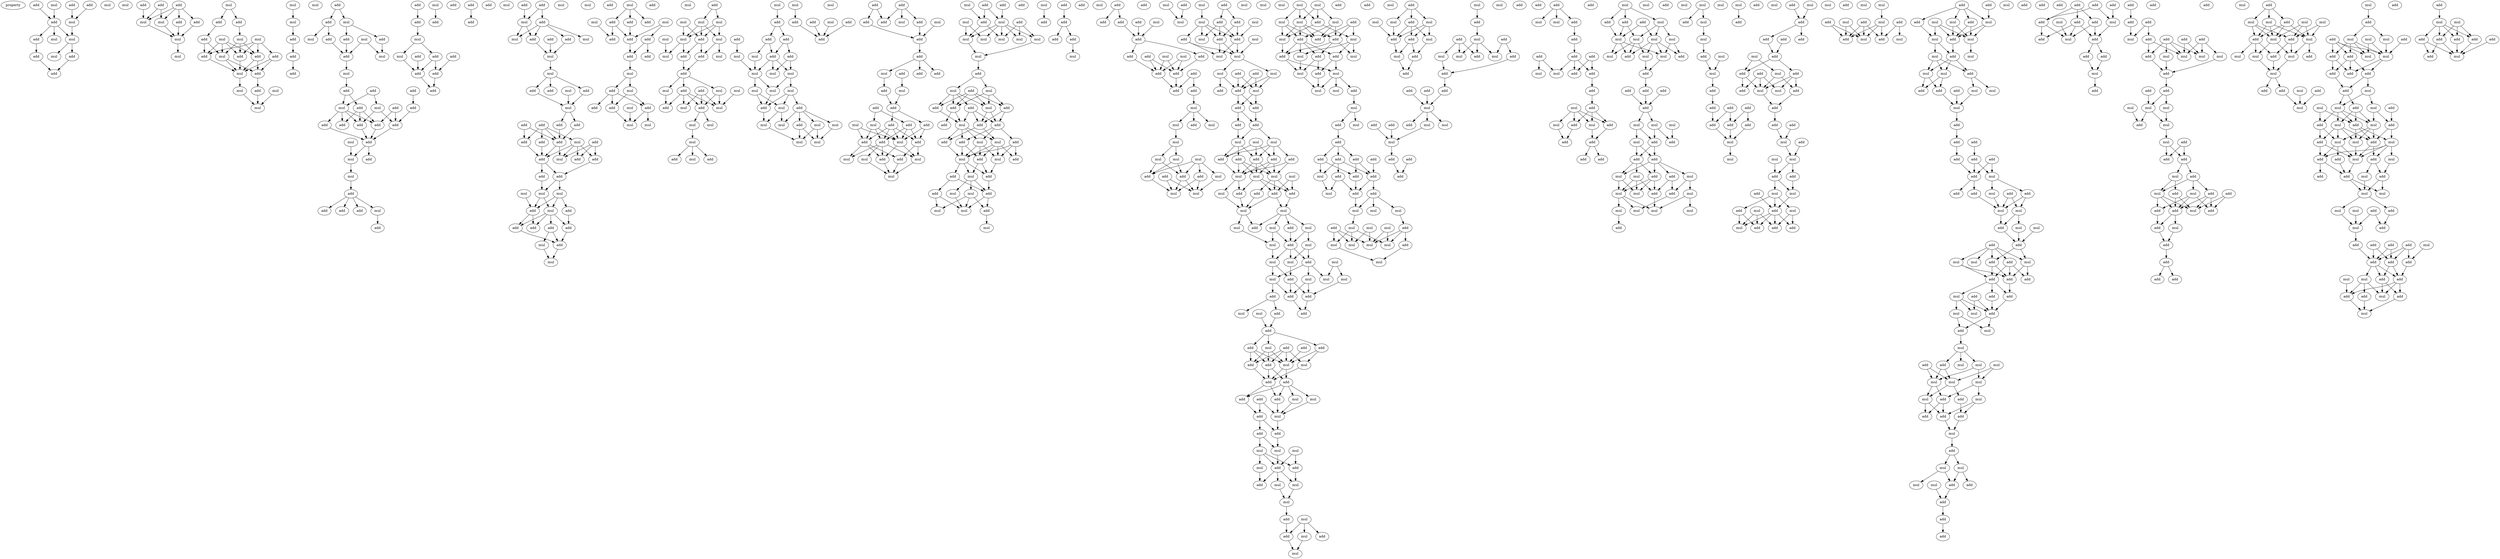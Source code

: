 digraph {
    node [fontcolor=black]
    property [mul=2,lf=1.3]
    0 [ label = add ];
    1 [ label = add ];
    2 [ label = mul ];
    3 [ label = add ];
    4 [ label = add ];
    5 [ label = mul ];
    6 [ label = add ];
    7 [ label = mul ];
    8 [ label = mul ];
    9 [ label = mul ];
    10 [ label = add ];
    11 [ label = add ];
    12 [ label = mul ];
    13 [ label = add ];
    14 [ label = mul ];
    15 [ label = add ];
    16 [ label = add ];
    17 [ label = add ];
    18 [ label = mul ];
    19 [ label = add ];
    20 [ label = mul ];
    21 [ label = add ];
    22 [ label = mul ];
    23 [ label = mul ];
    24 [ label = mul ];
    25 [ label = add ];
    26 [ label = add ];
    27 [ label = mul ];
    28 [ label = mul ];
    29 [ label = add ];
    30 [ label = mul ];
    31 [ label = add ];
    32 [ label = add ];
    33 [ label = add ];
    34 [ label = mul ];
    35 [ label = add ];
    36 [ label = mul ];
    37 [ label = add ];
    38 [ label = mul ];
    39 [ label = mul ];
    40 [ label = add ];
    41 [ label = mul ];
    42 [ label = mul ];
    43 [ label = mul ];
    44 [ label = add ];
    45 [ label = mul ];
    46 [ label = add ];
    47 [ label = add ];
    48 [ label = add ];
    49 [ label = mul ];
    50 [ label = add ];
    51 [ label = mul ];
    52 [ label = add ];
    53 [ label = add ];
    54 [ label = add ];
    55 [ label = mul ];
    56 [ label = mul ];
    57 [ label = add ];
    58 [ label = mul ];
    59 [ label = add ];
    60 [ label = add ];
    61 [ label = add ];
    62 [ label = add ];
    63 [ label = mul ];
    64 [ label = mul ];
    65 [ label = add ];
    66 [ label = add ];
    67 [ label = add ];
    68 [ label = add ];
    69 [ label = add ];
    70 [ label = add ];
    71 [ label = add ];
    72 [ label = mul ];
    73 [ label = add ];
    74 [ label = mul ];
    75 [ label = add ];
    76 [ label = mul ];
    77 [ label = add ];
    78 [ label = add ];
    79 [ label = add ];
    80 [ label = add ];
    81 [ label = mul ];
    82 [ label = add ];
    83 [ label = add ];
    84 [ label = mul ];
    85 [ label = add ];
    86 [ label = add ];
    87 [ label = add ];
    88 [ label = mul ];
    89 [ label = mul ];
    90 [ label = add ];
    91 [ label = add ];
    92 [ label = add ];
    93 [ label = add ];
    94 [ label = add ];
    95 [ label = add ];
    96 [ label = add ];
    97 [ label = add ];
    98 [ label = add ];
    99 [ label = mul ];
    100 [ label = add ];
    101 [ label = add ];
    102 [ label = add ];
    103 [ label = mul ];
    104 [ label = mul ];
    105 [ label = mul ];
    106 [ label = add ];
    107 [ label = add ];
    108 [ label = add ];
    109 [ label = mul ];
    110 [ label = mul ];
    111 [ label = mul ];
    112 [ label = add ];
    113 [ label = mul ];
    114 [ label = add ];
    115 [ label = add ];
    116 [ label = mul ];
    117 [ label = add ];
    118 [ label = add ];
    119 [ label = add ];
    120 [ label = add ];
    121 [ label = add ];
    122 [ label = add ];
    123 [ label = add ];
    124 [ label = mul ];
    125 [ label = add ];
    126 [ label = add ];
    127 [ label = mul ];
    128 [ label = add ];
    129 [ label = add ];
    130 [ label = add ];
    131 [ label = add ];
    132 [ label = mul ];
    133 [ label = mul ];
    134 [ label = mul ];
    135 [ label = mul ];
    136 [ label = add ];
    137 [ label = add ];
    138 [ label = add ];
    139 [ label = add ];
    140 [ label = mul ];
    141 [ label = add ];
    142 [ label = add ];
    143 [ label = mul ];
    144 [ label = add ];
    145 [ label = mul ];
    146 [ label = add ];
    147 [ label = mul ];
    148 [ label = add ];
    149 [ label = add ];
    150 [ label = add ];
    151 [ label = mul ];
    152 [ label = mul ];
    153 [ label = add ];
    154 [ label = add ];
    155 [ label = add ];
    156 [ label = add ];
    157 [ label = add ];
    158 [ label = mul ];
    159 [ label = add ];
    160 [ label = mul ];
    161 [ label = add ];
    162 [ label = add ];
    163 [ label = add ];
    164 [ label = mul ];
    165 [ label = mul ];
    166 [ label = add ];
    167 [ label = mul ];
    168 [ label = mul ];
    169 [ label = add ];
    170 [ label = mul ];
    171 [ label = mul ];
    172 [ label = mul ];
    173 [ label = mul ];
    174 [ label = mul ];
    175 [ label = add ];
    176 [ label = mul ];
    177 [ label = add ];
    178 [ label = add ];
    179 [ label = mul ];
    180 [ label = mul ];
    181 [ label = add ];
    182 [ label = mul ];
    183 [ label = mul ];
    184 [ label = mul ];
    185 [ label = add ];
    186 [ label = add ];
    187 [ label = mul ];
    188 [ label = mul ];
    189 [ label = add ];
    190 [ label = add ];
    191 [ label = mul ];
    192 [ label = mul ];
    193 [ label = mul ];
    194 [ label = mul ];
    195 [ label = add ];
    196 [ label = mul ];
    197 [ label = add ];
    198 [ label = add ];
    199 [ label = add ];
    200 [ label = add ];
    201 [ label = add ];
    202 [ label = mul ];
    203 [ label = mul ];
    204 [ label = add ];
    205 [ label = add ];
    206 [ label = mul ];
    207 [ label = mul ];
    208 [ label = mul ];
    209 [ label = mul ];
    210 [ label = mul ];
    211 [ label = mul ];
    212 [ label = add ];
    213 [ label = mul ];
    214 [ label = add ];
    215 [ label = mul ];
    216 [ label = mul ];
    217 [ label = add ];
    218 [ label = mul ];
    219 [ label = mul ];
    220 [ label = mul ];
    221 [ label = mul ];
    222 [ label = mul ];
    223 [ label = add ];
    224 [ label = mul ];
    225 [ label = add ];
    226 [ label = mul ];
    227 [ label = add ];
    228 [ label = add ];
    229 [ label = add ];
    230 [ label = add ];
    231 [ label = mul ];
    232 [ label = add ];
    233 [ label = mul ];
    234 [ label = add ];
    235 [ label = add ];
    236 [ label = add ];
    237 [ label = add ];
    238 [ label = mul ];
    239 [ label = add ];
    240 [ label = add ];
    241 [ label = add ];
    242 [ label = add ];
    243 [ label = mul ];
    244 [ label = add ];
    245 [ label = add ];
    246 [ label = add ];
    247 [ label = mul ];
    248 [ label = add ];
    249 [ label = add ];
    250 [ label = mul ];
    251 [ label = add ];
    252 [ label = mul ];
    253 [ label = add ];
    254 [ label = add ];
    255 [ label = mul ];
    256 [ label = mul ];
    257 [ label = add ];
    258 [ label = add ];
    259 [ label = mul ];
    260 [ label = mul ];
    261 [ label = add ];
    262 [ label = mul ];
    263 [ label = add ];
    264 [ label = add ];
    265 [ label = mul ];
    266 [ label = add ];
    267 [ label = mul ];
    268 [ label = mul ];
    269 [ label = mul ];
    270 [ label = mul ];
    271 [ label = mul ];
    272 [ label = mul ];
    273 [ label = mul ];
    274 [ label = add ];
    275 [ label = mul ];
    276 [ label = add ];
    277 [ label = add ];
    278 [ label = mul ];
    279 [ label = add ];
    280 [ label = mul ];
    281 [ label = add ];
    282 [ label = add ];
    283 [ label = add ];
    284 [ label = add ];
    285 [ label = add ];
    286 [ label = add ];
    287 [ label = mul ];
    288 [ label = mul ];
    289 [ label = add ];
    290 [ label = mul ];
    291 [ label = add ];
    292 [ label = add ];
    293 [ label = add ];
    294 [ label = mul ];
    295 [ label = add ];
    296 [ label = mul ];
    297 [ label = add ];
    298 [ label = add ];
    299 [ label = mul ];
    300 [ label = mul ];
    301 [ label = add ];
    302 [ label = mul ];
    303 [ label = add ];
    304 [ label = mul ];
    305 [ label = mul ];
    306 [ label = add ];
    307 [ label = mul ];
    308 [ label = mul ];
    309 [ label = add ];
    310 [ label = add ];
    311 [ label = add ];
    312 [ label = add ];
    313 [ label = add ];
    314 [ label = mul ];
    315 [ label = add ];
    316 [ label = mul ];
    317 [ label = add ];
    318 [ label = add ];
    319 [ label = add ];
    320 [ label = add ];
    321 [ label = add ];
    322 [ label = mul ];
    323 [ label = add ];
    324 [ label = add ];
    325 [ label = add ];
    326 [ label = add ];
    327 [ label = mul ];
    328 [ label = mul ];
    329 [ label = add ];
    330 [ label = add ];
    331 [ label = add ];
    332 [ label = add ];
    333 [ label = add ];
    334 [ label = mul ];
    335 [ label = mul ];
    336 [ label = add ];
    337 [ label = mul ];
    338 [ label = mul ];
    339 [ label = mul ];
    340 [ label = mul ];
    341 [ label = mul ];
    342 [ label = add ];
    343 [ label = add ];
    344 [ label = mul ];
    345 [ label = add ];
    346 [ label = add ];
    347 [ label = mul ];
    348 [ label = mul ];
    349 [ label = mul ];
    350 [ label = add ];
    351 [ label = mul ];
    352 [ label = add ];
    353 [ label = mul ];
    354 [ label = mul ];
    355 [ label = add ];
    356 [ label = mul ];
    357 [ label = add ];
    358 [ label = add ];
    359 [ label = mul ];
    360 [ label = add ];
    361 [ label = mul ];
    362 [ label = add ];
    363 [ label = mul ];
    364 [ label = mul ];
    365 [ label = add ];
    366 [ label = mul ];
    367 [ label = add ];
    368 [ label = mul ];
    369 [ label = mul ];
    370 [ label = add ];
    371 [ label = add ];
    372 [ label = add ];
    373 [ label = add ];
    374 [ label = add ];
    375 [ label = add ];
    376 [ label = mul ];
    377 [ label = mul ];
    378 [ label = mul ];
    379 [ label = add ];
    380 [ label = add ];
    381 [ label = add ];
    382 [ label = add ];
    383 [ label = add ];
    384 [ label = mul ];
    385 [ label = mul ];
    386 [ label = mul ];
    387 [ label = mul ];
    388 [ label = add ];
    389 [ label = add ];
    390 [ label = add ];
    391 [ label = add ];
    392 [ label = mul ];
    393 [ label = mul ];
    394 [ label = mul ];
    395 [ label = mul ];
    396 [ label = mul ];
    397 [ label = add ];
    398 [ label = mul ];
    399 [ label = add ];
    400 [ label = add ];
    401 [ label = mul ];
    402 [ label = mul ];
    403 [ label = mul ];
    404 [ label = mul ];
    405 [ label = mul ];
    406 [ label = mul ];
    407 [ label = add ];
    408 [ label = mul ];
    409 [ label = add ];
    410 [ label = mul ];
    411 [ label = mul ];
    412 [ label = mul ];
    413 [ label = add ];
    414 [ label = add ];
    415 [ label = add ];
    416 [ label = mul ];
    417 [ label = add ];
    418 [ label = mul ];
    419 [ label = add ];
    420 [ label = mul ];
    421 [ label = add ];
    422 [ label = add ];
    423 [ label = mul ];
    424 [ label = add ];
    425 [ label = add ];
    426 [ label = add ];
    427 [ label = add ];
    428 [ label = add ];
    429 [ label = mul ];
    430 [ label = mul ];
    431 [ label = add ];
    432 [ label = add ];
    433 [ label = add ];
    434 [ label = add ];
    435 [ label = add ];
    436 [ label = mul ];
    437 [ label = mul ];
    438 [ label = add ];
    439 [ label = mul ];
    440 [ label = add ];
    441 [ label = add ];
    442 [ label = mul ];
    443 [ label = mul ];
    444 [ label = mul ];
    445 [ label = mul ];
    446 [ label = add ];
    447 [ label = add ];
    448 [ label = add ];
    449 [ label = mul ];
    450 [ label = mul ];
    451 [ label = mul ];
    452 [ label = mul ];
    453 [ label = add ];
    454 [ label = mul ];
    455 [ label = mul ];
    456 [ label = add ];
    457 [ label = add ];
    458 [ label = mul ];
    459 [ label = mul ];
    460 [ label = mul ];
    461 [ label = add ];
    462 [ label = mul ];
    463 [ label = mul ];
    464 [ label = mul ];
    465 [ label = add ];
    466 [ label = add ];
    467 [ label = mul ];
    468 [ label = add ];
    469 [ label = mul ];
    470 [ label = add ];
    471 [ label = add ];
    472 [ label = mul ];
    473 [ label = add ];
    474 [ label = add ];
    475 [ label = mul ];
    476 [ label = mul ];
    477 [ label = mul ];
    478 [ label = add ];
    479 [ label = mul ];
    480 [ label = mul ];
    481 [ label = add ];
    482 [ label = mul ];
    483 [ label = add ];
    484 [ label = add ];
    485 [ label = mul ];
    486 [ label = add ];
    487 [ label = mul ];
    488 [ label = add ];
    489 [ label = add ];
    490 [ label = add ];
    491 [ label = add ];
    492 [ label = add ];
    493 [ label = add ];
    494 [ label = mul ];
    495 [ label = add ];
    496 [ label = add ];
    497 [ label = mul ];
    498 [ label = add ];
    499 [ label = add ];
    500 [ label = mul ];
    501 [ label = mul ];
    502 [ label = mul ];
    503 [ label = add ];
    504 [ label = mul ];
    505 [ label = mul ];
    506 [ label = add ];
    507 [ label = mul ];
    508 [ label = mul ];
    509 [ label = mul ];
    510 [ label = mul ];
    511 [ label = add ];
    512 [ label = mul ];
    513 [ label = add ];
    514 [ label = mul ];
    515 [ label = mul ];
    516 [ label = add ];
    517 [ label = mul ];
    518 [ label = mul ];
    519 [ label = add ];
    520 [ label = mul ];
    521 [ label = add ];
    522 [ label = mul ];
    523 [ label = add ];
    524 [ label = add ];
    525 [ label = mul ];
    526 [ label = add ];
    527 [ label = mul ];
    528 [ label = add ];
    529 [ label = add ];
    530 [ label = mul ];
    531 [ label = mul ];
    532 [ label = add ];
    533 [ label = add ];
    534 [ label = mul ];
    535 [ label = add ];
    536 [ label = add ];
    537 [ label = mul ];
    538 [ label = add ];
    539 [ label = add ];
    540 [ label = mul ];
    541 [ label = add ];
    542 [ label = mul ];
    543 [ label = add ];
    544 [ label = mul ];
    545 [ label = add ];
    546 [ label = mul ];
    547 [ label = add ];
    548 [ label = add ];
    549 [ label = add ];
    550 [ label = add ];
    551 [ label = add ];
    552 [ label = add ];
    553 [ label = mul ];
    554 [ label = mul ];
    555 [ label = add ];
    556 [ label = add ];
    557 [ label = add ];
    558 [ label = add ];
    559 [ label = add ];
    560 [ label = add ];
    561 [ label = mul ];
    562 [ label = add ];
    563 [ label = mul ];
    564 [ label = add ];
    565 [ label = add ];
    566 [ label = mul ];
    567 [ label = add ];
    568 [ label = add ];
    569 [ label = mul ];
    570 [ label = mul ];
    571 [ label = add ];
    572 [ label = add ];
    573 [ label = add ];
    574 [ label = add ];
    575 [ label = add ];
    576 [ label = mul ];
    577 [ label = add ];
    578 [ label = mul ];
    579 [ label = add ];
    580 [ label = mul ];
    581 [ label = add ];
    582 [ label = mul ];
    583 [ label = mul ];
    584 [ label = mul ];
    585 [ label = mul ];
    586 [ label = mul ];
    587 [ label = add ];
    588 [ label = add ];
    589 [ label = mul ];
    590 [ label = mul ];
    591 [ label = add ];
    592 [ label = add ];
    593 [ label = add ];
    594 [ label = add ];
    595 [ label = mul ];
    596 [ label = add ];
    597 [ label = add ];
    598 [ label = mul ];
    599 [ label = mul ];
    600 [ label = mul ];
    601 [ label = mul ];
    602 [ label = add ];
    603 [ label = add ];
    604 [ label = add ];
    605 [ label = add ];
    606 [ label = mul ];
    607 [ label = mul ];
    608 [ label = add ];
    609 [ label = add ];
    610 [ label = mul ];
    611 [ label = mul ];
    612 [ label = mul ];
    613 [ label = add ];
    614 [ label = mul ];
    615 [ label = add ];
    616 [ label = mul ];
    617 [ label = mul ];
    618 [ label = mul ];
    619 [ label = mul ];
    620 [ label = add ];
    621 [ label = mul ];
    622 [ label = mul ];
    623 [ label = add ];
    624 [ label = mul ];
    625 [ label = mul ];
    626 [ label = mul ];
    627 [ label = add ];
    628 [ label = add ];
    629 [ label = mul ];
    630 [ label = add ];
    631 [ label = mul ];
    632 [ label = add ];
    633 [ label = add ];
    634 [ label = add ];
    635 [ label = add ];
    636 [ label = add ];
    637 [ label = add ];
    638 [ label = add ];
    639 [ label = mul ];
    640 [ label = mul ];
    641 [ label = add ];
    642 [ label = mul ];
    643 [ label = mul ];
    644 [ label = add ];
    645 [ label = add ];
    646 [ label = add ];
    647 [ label = add ];
    648 [ label = add ];
    649 [ label = mul ];
    650 [ label = add ];
    651 [ label = add ];
    652 [ label = add ];
    653 [ label = mul ];
    654 [ label = add ];
    655 [ label = mul ];
    656 [ label = add ];
    657 [ label = mul ];
    658 [ label = add ];
    659 [ label = mul ];
    660 [ label = add ];
    661 [ label = add ];
    662 [ label = add ];
    663 [ label = mul ];
    664 [ label = add ];
    665 [ label = mul ];
    666 [ label = mul ];
    667 [ label = add ];
    668 [ label = add ];
    669 [ label = mul ];
    670 [ label = add ];
    671 [ label = mul ];
    672 [ label = add ];
    673 [ label = add ];
    674 [ label = mul ];
    675 [ label = mul ];
    676 [ label = add ];
    677 [ label = add ];
    678 [ label = add ];
    679 [ label = mul ];
    680 [ label = mul ];
    681 [ label = mul ];
    682 [ label = mul ];
    683 [ label = add ];
    684 [ label = add ];
    685 [ label = mul ];
    686 [ label = add ];
    687 [ label = add ];
    688 [ label = mul ];
    689 [ label = mul ];
    690 [ label = add ];
    691 [ label = add ];
    692 [ label = add ];
    693 [ label = mul ];
    694 [ label = add ];
    695 [ label = mul ];
    696 [ label = add ];
    697 [ label = mul ];
    698 [ label = mul ];
    699 [ label = add ];
    700 [ label = mul ];
    701 [ label = mul ];
    702 [ label = mul ];
    703 [ label = mul ];
    704 [ label = add ];
    705 [ label = add ];
    706 [ label = mul ];
    707 [ label = mul ];
    708 [ label = mul ];
    709 [ label = add ];
    710 [ label = add ];
    711 [ label = mul ];
    712 [ label = add ];
    713 [ label = mul ];
    714 [ label = add ];
    715 [ label = add ];
    716 [ label = add ];
    717 [ label = add ];
    718 [ label = add ];
    719 [ label = add ];
    720 [ label = mul ];
    721 [ label = add ];
    722 [ label = mul ];
    723 [ label = add ];
    724 [ label = add ];
    725 [ label = add ];
    726 [ label = add ];
    727 [ label = mul ];
    728 [ label = mul ];
    729 [ label = mul ];
    730 [ label = add ];
    731 [ label = mul ];
    732 [ label = add ];
    733 [ label = add ];
    734 [ label = add ];
    735 [ label = add ];
    736 [ label = mul ];
    737 [ label = mul ];
    738 [ label = add ];
    739 [ label = mul ];
    740 [ label = add ];
    741 [ label = add ];
    742 [ label = add ];
    743 [ label = add ];
    744 [ label = add ];
    745 [ label = mul ];
    746 [ label = add ];
    747 [ label = mul ];
    748 [ label = mul ];
    749 [ label = add ];
    750 [ label = add ];
    751 [ label = mul ];
    752 [ label = mul ];
    753 [ label = mul ];
    754 [ label = mul ];
    755 [ label = mul ];
    756 [ label = add ];
    757 [ label = add ];
    758 [ label = mul ];
    759 [ label = mul ];
    760 [ label = mul ];
    761 [ label = mul ];
    762 [ label = add ];
    763 [ label = mul ];
    764 [ label = add ];
    765 [ label = add ];
    766 [ label = add ];
    767 [ label = add ];
    768 [ label = mul ];
    769 [ label = add ];
    770 [ label = mul ];
    771 [ label = mul ];
    772 [ label = add ];
    773 [ label = mul ];
    774 [ label = mul ];
    775 [ label = add ];
    776 [ label = add ];
    777 [ label = add ];
    778 [ label = add ];
    779 [ label = add ];
    780 [ label = add ];
    781 [ label = add ];
    782 [ label = add ];
    783 [ label = add ];
    784 [ label = add ];
    785 [ label = add ];
    786 [ label = add ];
    787 [ label = mul ];
    788 [ label = mul ];
    789 [ label = add ];
    790 [ label = mul ];
    791 [ label = add ];
    792 [ label = add ];
    793 [ label = add ];
    794 [ label = mul ];
    795 [ label = add ];
    796 [ label = add ];
    797 [ label = add ];
    798 [ label = add ];
    799 [ label = add ];
    800 [ label = mul ];
    801 [ label = add ];
    802 [ label = add ];
    803 [ label = add ];
    804 [ label = mul ];
    805 [ label = mul ];
    806 [ label = add ];
    807 [ label = mul ];
    808 [ label = mul ];
    809 [ label = add ];
    810 [ label = add ];
    811 [ label = add ];
    812 [ label = mul ];
    813 [ label = mul ];
    814 [ label = mul ];
    815 [ label = add ];
    816 [ label = mul ];
    817 [ label = mul ];
    818 [ label = add ];
    819 [ label = add ];
    820 [ label = add ];
    821 [ label = mul ];
    822 [ label = add ];
    823 [ label = add ];
    824 [ label = add ];
    825 [ label = mul ];
    826 [ label = mul ];
    827 [ label = add ];
    828 [ label = add ];
    829 [ label = mul ];
    830 [ label = add ];
    831 [ label = add ];
    832 [ label = mul ];
    833 [ label = add ];
    834 [ label = add ];
    835 [ label = add ];
    836 [ label = add ];
    837 [ label = add ];
    838 [ label = add ];
    839 [ label = add ];
    840 [ label = mul ];
    841 [ label = add ];
    842 [ label = mul ];
    843 [ label = mul ];
    844 [ label = mul ];
    845 [ label = mul ];
    846 [ label = add ];
    847 [ label = add ];
    848 [ label = mul ];
    849 [ label = mul ];
    850 [ label = add ];
    851 [ label = add ];
    852 [ label = mul ];
    853 [ label = mul ];
    854 [ label = mul ];
    855 [ label = add ];
    856 [ label = mul ];
    857 [ label = add ];
    858 [ label = mul ];
    859 [ label = add ];
    860 [ label = add ];
    861 [ label = mul ];
    862 [ label = mul ];
    863 [ label = add ];
    864 [ label = mul ];
    865 [ label = mul ];
    866 [ label = mul ];
    867 [ label = add ];
    868 [ label = add ];
    869 [ label = mul ];
    870 [ label = mul ];
    871 [ label = add ];
    872 [ label = add ];
    873 [ label = add ];
    874 [ label = add ];
    875 [ label = add ];
    876 [ label = add ];
    877 [ label = mul ];
    878 [ label = add ];
    879 [ label = mul ];
    880 [ label = mul ];
    881 [ label = mul ];
    882 [ label = add ];
    883 [ label = mul ];
    884 [ label = add ];
    885 [ label = add ];
    886 [ label = add ];
    887 [ label = mul ];
    888 [ label = add ];
    889 [ label = add ];
    890 [ label = mul ];
    891 [ label = mul ];
    892 [ label = mul ];
    893 [ label = add ];
    894 [ label = mul ];
    895 [ label = add ];
    896 [ label = add ];
    897 [ label = mul ];
    898 [ label = add ];
    899 [ label = mul ];
    900 [ label = add ];
    901 [ label = add ];
    902 [ label = add ];
    903 [ label = mul ];
    904 [ label = mul ];
    905 [ label = mul ];
    906 [ label = add ];
    907 [ label = mul ];
    908 [ label = add ];
    909 [ label = add ];
    910 [ label = mul ];
    911 [ label = add ];
    912 [ label = mul ];
    913 [ label = add ];
    914 [ label = add ];
    915 [ label = add ];
    916 [ label = add ];
    917 [ label = add ];
    918 [ label = add ];
    919 [ label = add ];
    920 [ label = mul ];
    921 [ label = mul ];
    922 [ label = add ];
    923 [ label = add ];
    924 [ label = add ];
    925 [ label = add ];
    926 [ label = mul ];
    927 [ label = add ];
    928 [ label = mul ];
    929 [ label = mul ];
    930 [ label = mul ];
    931 [ label = add ];
    932 [ label = add ];
    933 [ label = add ];
    934 [ label = add ];
    935 [ label = add ];
    936 [ label = add ];
    937 [ label = mul ];
    0 -> 4 [ name = 0 ];
    1 -> 5 [ name = 1 ];
    2 -> 4 [ name = 2 ];
    3 -> 5 [ name = 3 ];
    4 -> 6 [ name = 4 ];
    4 -> 7 [ name = 5 ];
    4 -> 8 [ name = 6 ];
    5 -> 7 [ name = 7 ];
    6 -> 10 [ name = 8 ];
    7 -> 9 [ name = 9 ];
    7 -> 11 [ name = 10 ];
    10 -> 13 [ name = 11 ];
    11 -> 13 [ name = 12 ];
    15 -> 18 [ name = 13 ];
    15 -> 20 [ name = 14 ];
    16 -> 18 [ name = 15 ];
    16 -> 19 [ name = 16 ];
    16 -> 20 [ name = 17 ];
    16 -> 21 [ name = 18 ];
    17 -> 18 [ name = 19 ];
    18 -> 22 [ name = 20 ];
    19 -> 22 [ name = 21 ];
    20 -> 22 [ name = 22 ];
    21 -> 22 [ name = 23 ];
    22 -> 23 [ name = 24 ];
    24 -> 25 [ name = 25 ];
    24 -> 26 [ name = 26 ];
    25 -> 29 [ name = 27 ];
    26 -> 30 [ name = 28 ];
    27 -> 31 [ name = 29 ];
    27 -> 32 [ name = 30 ];
    27 -> 33 [ name = 31 ];
    27 -> 34 [ name = 32 ];
    28 -> 31 [ name = 33 ];
    28 -> 32 [ name = 34 ];
    28 -> 33 [ name = 35 ];
    28 -> 35 [ name = 36 ];
    29 -> 33 [ name = 37 ];
    29 -> 34 [ name = 38 ];
    30 -> 31 [ name = 39 ];
    30 -> 32 [ name = 40 ];
    30 -> 34 [ name = 41 ];
    31 -> 36 [ name = 42 ];
    31 -> 37 [ name = 43 ];
    32 -> 36 [ name = 44 ];
    33 -> 36 [ name = 45 ];
    34 -> 36 [ name = 46 ];
    34 -> 37 [ name = 47 ];
    35 -> 36 [ name = 48 ];
    35 -> 37 [ name = 49 ];
    36 -> 38 [ name = 50 ];
    37 -> 40 [ name = 51 ];
    38 -> 42 [ name = 52 ];
    39 -> 43 [ name = 53 ];
    40 -> 42 [ name = 54 ];
    41 -> 42 [ name = 55 ];
    43 -> 44 [ name = 56 ];
    44 -> 46 [ name = 57 ];
    46 -> 48 [ name = 58 ];
    47 -> 49 [ name = 59 ];
    47 -> 50 [ name = 60 ];
    49 -> 52 [ name = 61 ];
    49 -> 53 [ name = 62 ];
    50 -> 51 [ name = 63 ];
    50 -> 54 [ name = 64 ];
    52 -> 57 [ name = 65 ];
    53 -> 56 [ name = 66 ];
    54 -> 57 [ name = 67 ];
    55 -> 56 [ name = 68 ];
    55 -> 57 [ name = 69 ];
    57 -> 58 [ name = 70 ];
    58 -> 59 [ name = 71 ];
    59 -> 63 [ name = 72 ];
    59 -> 65 [ name = 73 ];
    60 -> 62 [ name = 74 ];
    61 -> 63 [ name = 75 ];
    61 -> 64 [ name = 76 ];
    62 -> 67 [ name = 77 ];
    63 -> 68 [ name = 78 ];
    63 -> 69 [ name = 79 ];
    63 -> 70 [ name = 80 ];
    63 -> 71 [ name = 81 ];
    64 -> 67 [ name = 82 ];
    64 -> 68 [ name = 83 ];
    65 -> 68 [ name = 84 ];
    65 -> 70 [ name = 85 ];
    65 -> 71 [ name = 86 ];
    66 -> 67 [ name = 87 ];
    66 -> 70 [ name = 88 ];
    67 -> 73 [ name = 89 ];
    68 -> 73 [ name = 90 ];
    69 -> 73 [ name = 91 ];
    70 -> 73 [ name = 92 ];
    72 -> 74 [ name = 93 ];
    73 -> 74 [ name = 94 ];
    73 -> 75 [ name = 95 ];
    74 -> 76 [ name = 96 ];
    76 -> 77 [ name = 97 ];
    77 -> 78 [ name = 98 ];
    77 -> 79 [ name = 99 ];
    77 -> 80 [ name = 100 ];
    77 -> 81 [ name = 101 ];
    81 -> 82 [ name = 102 ];
    83 -> 85 [ name = 103 ];
    84 -> 87 [ name = 104 ];
    85 -> 88 [ name = 105 ];
    88 -> 89 [ name = 106 ];
    88 -> 92 [ name = 107 ];
    89 -> 94 [ name = 108 ];
    90 -> 94 [ name = 109 ];
    91 -> 93 [ name = 110 ];
    92 -> 93 [ name = 111 ];
    92 -> 94 [ name = 112 ];
    93 -> 96 [ name = 113 ];
    94 -> 96 [ name = 114 ];
    95 -> 97 [ name = 115 ];
    100 -> 103 [ name = 116 ];
    101 -> 102 [ name = 117 ];
    101 -> 103 [ name = 118 ];
    102 -> 104 [ name = 119 ];
    102 -> 105 [ name = 120 ];
    102 -> 106 [ name = 121 ];
    102 -> 108 [ name = 122 ];
    103 -> 104 [ name = 123 ];
    103 -> 108 [ name = 124 ];
    106 -> 109 [ name = 125 ];
    107 -> 109 [ name = 126 ];
    108 -> 109 [ name = 127 ];
    109 -> 111 [ name = 128 ];
    111 -> 112 [ name = 129 ];
    111 -> 114 [ name = 130 ];
    111 -> 115 [ name = 131 ];
    113 -> 116 [ name = 132 ];
    114 -> 116 [ name = 133 ];
    115 -> 116 [ name = 134 ];
    116 -> 117 [ name = 135 ];
    116 -> 120 [ name = 136 ];
    117 -> 125 [ name = 137 ];
    118 -> 123 [ name = 138 ];
    118 -> 125 [ name = 139 ];
    119 -> 122 [ name = 140 ];
    119 -> 123 [ name = 141 ];
    119 -> 124 [ name = 142 ];
    119 -> 125 [ name = 143 ];
    120 -> 125 [ name = 144 ];
    121 -> 127 [ name = 145 ];
    121 -> 128 [ name = 146 ];
    121 -> 129 [ name = 147 ];
    122 -> 126 [ name = 148 ];
    123 -> 126 [ name = 149 ];
    124 -> 126 [ name = 150 ];
    124 -> 127 [ name = 151 ];
    124 -> 128 [ name = 152 ];
    124 -> 129 [ name = 153 ];
    125 -> 126 [ name = 154 ];
    125 -> 127 [ name = 155 ];
    126 -> 130 [ name = 156 ];
    126 -> 131 [ name = 157 ];
    128 -> 131 [ name = 158 ];
    130 -> 134 [ name = 159 ];
    131 -> 133 [ name = 160 ];
    131 -> 134 [ name = 161 ];
    132 -> 136 [ name = 162 ];
    133 -> 135 [ name = 163 ];
    133 -> 136 [ name = 164 ];
    133 -> 137 [ name = 165 ];
    134 -> 135 [ name = 166 ];
    134 -> 136 [ name = 167 ];
    135 -> 138 [ name = 168 ];
    135 -> 139 [ name = 169 ];
    135 -> 141 [ name = 170 ];
    135 -> 142 [ name = 171 ];
    136 -> 139 [ name = 172 ];
    136 -> 142 [ name = 173 ];
    137 -> 138 [ name = 174 ];
    138 -> 144 [ name = 175 ];
    141 -> 143 [ name = 176 ];
    141 -> 144 [ name = 177 ];
    142 -> 144 [ name = 178 ];
    143 -> 145 [ name = 179 ];
    144 -> 145 [ name = 180 ];
    147 -> 148 [ name = 181 ];
    147 -> 149 [ name = 182 ];
    147 -> 150 [ name = 183 ];
    149 -> 153 [ name = 184 ];
    149 -> 155 [ name = 185 ];
    150 -> 153 [ name = 186 ];
    151 -> 155 [ name = 187 ];
    152 -> 153 [ name = 188 ];
    152 -> 154 [ name = 189 ];
    153 -> 157 [ name = 190 ];
    154 -> 156 [ name = 191 ];
    154 -> 157 [ name = 192 ];
    157 -> 158 [ name = 193 ];
    158 -> 159 [ name = 194 ];
    158 -> 160 [ name = 195 ];
    159 -> 161 [ name = 196 ];
    159 -> 162 [ name = 197 ];
    159 -> 163 [ name = 198 ];
    160 -> 162 [ name = 199 ];
    160 -> 163 [ name = 200 ];
    162 -> 165 [ name = 201 ];
    162 -> 167 [ name = 202 ];
    163 -> 165 [ name = 203 ];
    164 -> 165 [ name = 204 ];
    169 -> 171 [ name = 205 ];
    169 -> 172 [ name = 206 ];
    170 -> 174 [ name = 207 ];
    170 -> 175 [ name = 208 ];
    171 -> 173 [ name = 209 ];
    171 -> 174 [ name = 210 ];
    171 -> 175 [ name = 211 ];
    172 -> 173 [ name = 212 ];
    172 -> 174 [ name = 213 ];
    172 -> 175 [ name = 214 ];
    173 -> 178 [ name = 215 ];
    173 -> 180 [ name = 216 ];
    174 -> 177 [ name = 217 ];
    174 -> 179 [ name = 218 ];
    175 -> 177 [ name = 219 ];
    175 -> 178 [ name = 220 ];
    176 -> 179 [ name = 221 ];
    177 -> 181 [ name = 222 ];
    178 -> 181 [ name = 223 ];
    181 -> 182 [ name = 224 ];
    181 -> 183 [ name = 225 ];
    181 -> 186 [ name = 226 ];
    182 -> 189 [ name = 227 ];
    183 -> 188 [ name = 228 ];
    183 -> 190 [ name = 229 ];
    184 -> 188 [ name = 230 ];
    185 -> 187 [ name = 231 ];
    185 -> 188 [ name = 232 ];
    185 -> 190 [ name = 233 ];
    186 -> 187 [ name = 234 ];
    186 -> 188 [ name = 235 ];
    186 -> 189 [ name = 236 ];
    186 -> 190 [ name = 237 ];
    190 -> 191 [ name = 238 ];
    190 -> 192 [ name = 239 ];
    191 -> 193 [ name = 240 ];
    193 -> 195 [ name = 241 ];
    193 -> 196 [ name = 242 ];
    193 -> 197 [ name = 243 ];
    194 -> 198 [ name = 244 ];
    198 -> 199 [ name = 245 ];
    198 -> 200 [ name = 246 ];
    199 -> 204 [ name = 247 ];
    199 -> 205 [ name = 248 ];
    200 -> 202 [ name = 249 ];
    200 -> 205 [ name = 250 ];
    201 -> 203 [ name = 251 ];
    202 -> 208 [ name = 252 ];
    203 -> 208 [ name = 253 ];
    204 -> 206 [ name = 254 ];
    204 -> 207 [ name = 255 ];
    205 -> 206 [ name = 256 ];
    205 -> 207 [ name = 257 ];
    205 -> 208 [ name = 258 ];
    207 -> 210 [ name = 259 ];
    207 -> 211 [ name = 260 ];
    208 -> 209 [ name = 261 ];
    208 -> 210 [ name = 262 ];
    209 -> 212 [ name = 263 ];
    209 -> 213 [ name = 264 ];
    210 -> 212 [ name = 265 ];
    211 -> 212 [ name = 266 ];
    211 -> 213 [ name = 267 ];
    211 -> 214 [ name = 268 ];
    212 -> 218 [ name = 269 ];
    213 -> 218 [ name = 270 ];
    213 -> 219 [ name = 271 ];
    214 -> 215 [ name = 272 ];
    214 -> 216 [ name = 273 ];
    214 -> 217 [ name = 274 ];
    214 -> 219 [ name = 275 ];
    215 -> 220 [ name = 276 ];
    216 -> 220 [ name = 277 ];
    216 -> 221 [ name = 278 ];
    217 -> 220 [ name = 279 ];
    217 -> 221 [ name = 280 ];
    218 -> 221 [ name = 281 ];
    222 -> 227 [ name = 282 ];
    223 -> 228 [ name = 283 ];
    224 -> 228 [ name = 284 ];
    225 -> 228 [ name = 285 ];
    227 -> 228 [ name = 286 ];
    229 -> 234 [ name = 287 ];
    229 -> 235 [ name = 288 ];
    230 -> 232 [ name = 289 ];
    230 -> 233 [ name = 290 ];
    230 -> 235 [ name = 291 ];
    231 -> 236 [ name = 292 ];
    232 -> 236 [ name = 293 ];
    234 -> 236 [ name = 294 ];
    236 -> 237 [ name = 295 ];
    237 -> 238 [ name = 296 ];
    237 -> 239 [ name = 297 ];
    237 -> 241 [ name = 298 ];
    238 -> 242 [ name = 299 ];
    240 -> 243 [ name = 300 ];
    242 -> 245 [ name = 301 ];
    243 -> 245 [ name = 302 ];
    244 -> 246 [ name = 303 ];
    244 -> 247 [ name = 304 ];
    245 -> 248 [ name = 305 ];
    245 -> 249 [ name = 306 ];
    246 -> 251 [ name = 307 ];
    246 -> 252 [ name = 308 ];
    246 -> 254 [ name = 309 ];
    247 -> 251 [ name = 310 ];
    247 -> 252 [ name = 311 ];
    247 -> 253 [ name = 312 ];
    248 -> 252 [ name = 313 ];
    248 -> 254 [ name = 314 ];
    249 -> 251 [ name = 315 ];
    249 -> 252 [ name = 316 ];
    249 -> 253 [ name = 317 ];
    249 -> 254 [ name = 318 ];
    250 -> 252 [ name = 319 ];
    250 -> 253 [ name = 320 ];
    251 -> 255 [ name = 321 ];
    251 -> 256 [ name = 322 ];
    251 -> 258 [ name = 323 ];
    251 -> 259 [ name = 324 ];
    252 -> 255 [ name = 325 ];
    252 -> 258 [ name = 326 ];
    253 -> 256 [ name = 327 ];
    253 -> 257 [ name = 328 ];
    253 -> 258 [ name = 329 ];
    254 -> 255 [ name = 330 ];
    254 -> 257 [ name = 331 ];
    255 -> 260 [ name = 332 ];
    257 -> 260 [ name = 333 ];
    258 -> 260 [ name = 334 ];
    259 -> 260 [ name = 335 ];
    261 -> 266 [ name = 336 ];
    261 -> 267 [ name = 337 ];
    262 -> 266 [ name = 338 ];
    263 -> 267 [ name = 339 ];
    264 -> 269 [ name = 340 ];
    264 -> 271 [ name = 341 ];
    264 -> 272 [ name = 342 ];
    265 -> 268 [ name = 343 ];
    265 -> 270 [ name = 344 ];
    266 -> 268 [ name = 345 ];
    266 -> 272 [ name = 346 ];
    267 -> 268 [ name = 347 ];
    267 -> 269 [ name = 348 ];
    267 -> 270 [ name = 349 ];
    267 -> 271 [ name = 350 ];
    267 -> 272 [ name = 351 ];
    268 -> 273 [ name = 352 ];
    269 -> 273 [ name = 353 ];
    273 -> 274 [ name = 354 ];
    274 -> 275 [ name = 355 ];
    274 -> 278 [ name = 356 ];
    275 -> 279 [ name = 357 ];
    275 -> 280 [ name = 358 ];
    275 -> 281 [ name = 359 ];
    275 -> 283 [ name = 360 ];
    276 -> 279 [ name = 361 ];
    276 -> 280 [ name = 362 ];
    276 -> 282 [ name = 363 ];
    276 -> 283 [ name = 364 ];
    278 -> 280 [ name = 365 ];
    278 -> 282 [ name = 366 ];
    278 -> 283 [ name = 367 ];
    279 -> 287 [ name = 368 ];
    280 -> 284 [ name = 369 ];
    280 -> 286 [ name = 370 ];
    281 -> 284 [ name = 371 ];
    281 -> 286 [ name = 372 ];
    281 -> 287 [ name = 373 ];
    282 -> 284 [ name = 374 ];
    282 -> 286 [ name = 375 ];
    283 -> 285 [ name = 376 ];
    283 -> 287 [ name = 377 ];
    284 -> 290 [ name = 378 ];
    284 -> 291 [ name = 379 ];
    284 -> 292 [ name = 380 ];
    286 -> 288 [ name = 381 ];
    286 -> 289 [ name = 382 ];
    287 -> 288 [ name = 383 ];
    287 -> 289 [ name = 384 ];
    287 -> 290 [ name = 385 ];
    287 -> 291 [ name = 386 ];
    288 -> 293 [ name = 387 ];
    288 -> 294 [ name = 388 ];
    288 -> 295 [ name = 389 ];
    288 -> 296 [ name = 390 ];
    289 -> 294 [ name = 391 ];
    290 -> 294 [ name = 392 ];
    290 -> 295 [ name = 393 ];
    290 -> 296 [ name = 394 ];
    291 -> 294 [ name = 395 ];
    291 -> 295 [ name = 396 ];
    292 -> 293 [ name = 397 ];
    292 -> 294 [ name = 398 ];
    292 -> 296 [ name = 399 ];
    294 -> 297 [ name = 400 ];
    294 -> 298 [ name = 401 ];
    294 -> 299 [ name = 402 ];
    295 -> 298 [ name = 403 ];
    295 -> 299 [ name = 404 ];
    296 -> 298 [ name = 405 ];
    297 -> 301 [ name = 406 ];
    297 -> 303 [ name = 407 ];
    298 -> 303 [ name = 408 ];
    299 -> 300 [ name = 409 ];
    299 -> 302 [ name = 410 ];
    299 -> 303 [ name = 411 ];
    300 -> 304 [ name = 412 ];
    301 -> 304 [ name = 413 ];
    301 -> 305 [ name = 414 ];
    302 -> 304 [ name = 415 ];
    302 -> 305 [ name = 416 ];
    302 -> 306 [ name = 417 ];
    303 -> 304 [ name = 418 ];
    303 -> 306 [ name = 419 ];
    306 -> 307 [ name = 420 ];
    308 -> 310 [ name = 421 ];
    309 -> 311 [ name = 422 ];
    311 -> 313 [ name = 423 ];
    311 -> 315 [ name = 424 ];
    315 -> 316 [ name = 425 ];
    317 -> 318 [ name = 426 ];
    317 -> 319 [ name = 427 ];
    319 -> 323 [ name = 428 ];
    321 -> 323 [ name = 429 ];
    322 -> 323 [ name = 430 ];
    323 -> 324 [ name = 431 ];
    323 -> 326 [ name = 432 ];
    324 -> 329 [ name = 433 ];
    325 -> 329 [ name = 434 ];
    325 -> 331 [ name = 435 ];
    326 -> 331 [ name = 436 ];
    327 -> 329 [ name = 437 ];
    327 -> 331 [ name = 438 ];
    328 -> 329 [ name = 439 ];
    328 -> 331 [ name = 440 ];
    329 -> 332 [ name = 441 ];
    330 -> 332 [ name = 442 ];
    330 -> 333 [ name = 443 ];
    331 -> 332 [ name = 444 ];
    333 -> 334 [ name = 445 ];
    334 -> 335 [ name = 446 ];
    334 -> 336 [ name = 447 ];
    334 -> 337 [ name = 448 ];
    335 -> 338 [ name = 449 ];
    338 -> 339 [ name = 450 ];
    338 -> 341 [ name = 451 ];
    339 -> 342 [ name = 452 ];
    339 -> 343 [ name = 453 ];
    340 -> 342 [ name = 454 ];
    340 -> 343 [ name = 455 ];
    340 -> 344 [ name = 456 ];
    340 -> 345 [ name = 457 ];
    341 -> 342 [ name = 458 ];
    341 -> 343 [ name = 459 ];
    342 -> 347 [ name = 460 ];
    342 -> 348 [ name = 461 ];
    343 -> 347 [ name = 462 ];
    344 -> 348 [ name = 463 ];
    345 -> 347 [ name = 464 ];
    345 -> 348 [ name = 465 ];
    346 -> 347 [ name = 466 ];
    346 -> 348 [ name = 467 ];
    349 -> 351 [ name = 468 ];
    350 -> 351 [ name = 469 ];
    352 -> 355 [ name = 470 ];
    352 -> 357 [ name = 471 ];
    353 -> 356 [ name = 472 ];
    354 -> 358 [ name = 473 ];
    355 -> 358 [ name = 474 ];
    355 -> 360 [ name = 475 ];
    356 -> 358 [ name = 476 ];
    356 -> 360 [ name = 477 ];
    356 -> 361 [ name = 478 ];
    356 -> 362 [ name = 479 ];
    357 -> 358 [ name = 480 ];
    357 -> 360 [ name = 481 ];
    357 -> 361 [ name = 482 ];
    358 -> 363 [ name = 483 ];
    358 -> 364 [ name = 484 ];
    359 -> 364 [ name = 485 ];
    360 -> 363 [ name = 486 ];
    360 -> 364 [ name = 487 ];
    362 -> 363 [ name = 488 ];
    362 -> 364 [ name = 489 ];
    364 -> 366 [ name = 490 ];
    364 -> 368 [ name = 491 ];
    365 -> 369 [ name = 492 ];
    365 -> 371 [ name = 493 ];
    366 -> 370 [ name = 494 ];
    366 -> 371 [ name = 495 ];
    367 -> 369 [ name = 496 ];
    367 -> 371 [ name = 497 ];
    368 -> 369 [ name = 498 ];
    368 -> 371 [ name = 499 ];
    369 -> 372 [ name = 500 ];
    369 -> 373 [ name = 501 ];
    371 -> 372 [ name = 502 ];
    371 -> 373 [ name = 503 ];
    372 -> 375 [ name = 504 ];
    373 -> 374 [ name = 505 ];
    373 -> 375 [ name = 506 ];
    374 -> 377 [ name = 507 ];
    375 -> 377 [ name = 508 ];
    375 -> 378 [ name = 509 ];
    376 -> 381 [ name = 510 ];
    376 -> 382 [ name = 511 ];
    376 -> 383 [ name = 512 ];
    377 -> 379 [ name = 513 ];
    377 -> 381 [ name = 514 ];
    377 -> 382 [ name = 515 ];
    378 -> 380 [ name = 516 ];
    378 -> 381 [ name = 517 ];
    378 -> 382 [ name = 518 ];
    378 -> 383 [ name = 519 ];
    379 -> 384 [ name = 520 ];
    379 -> 385 [ name = 521 ];
    379 -> 387 [ name = 522 ];
    380 -> 384 [ name = 523 ];
    380 -> 385 [ name = 524 ];
    381 -> 384 [ name = 525 ];
    381 -> 385 [ name = 526 ];
    381 -> 387 [ name = 527 ];
    382 -> 385 [ name = 528 ];
    383 -> 384 [ name = 529 ];
    383 -> 385 [ name = 530 ];
    383 -> 387 [ name = 531 ];
    384 -> 388 [ name = 532 ];
    384 -> 389 [ name = 533 ];
    384 -> 390 [ name = 534 ];
    385 -> 391 [ name = 535 ];
    385 -> 392 [ name = 536 ];
    386 -> 388 [ name = 537 ];
    386 -> 390 [ name = 538 ];
    387 -> 388 [ name = 539 ];
    387 -> 390 [ name = 540 ];
    387 -> 391 [ name = 541 ];
    388 -> 393 [ name = 542 ];
    388 -> 394 [ name = 543 ];
    389 -> 394 [ name = 544 ];
    390 -> 393 [ name = 545 ];
    391 -> 394 [ name = 546 ];
    392 -> 394 [ name = 547 ];
    393 -> 395 [ name = 548 ];
    393 -> 396 [ name = 549 ];
    393 -> 397 [ name = 550 ];
    393 -> 399 [ name = 551 ];
    394 -> 397 [ name = 552 ];
    394 -> 398 [ name = 553 ];
    395 -> 400 [ name = 554 ];
    395 -> 402 [ name = 555 ];
    396 -> 400 [ name = 556 ];
    396 -> 401 [ name = 557 ];
    398 -> 402 [ name = 558 ];
    399 -> 400 [ name = 559 ];
    400 -> 403 [ name = 560 ];
    400 -> 405 [ name = 561 ];
    400 -> 407 [ name = 562 ];
    401 -> 403 [ name = 563 ];
    401 -> 407 [ name = 564 ];
    402 -> 405 [ name = 565 ];
    403 -> 409 [ name = 566 ];
    404 -> 408 [ name = 567 ];
    404 -> 412 [ name = 568 ];
    405 -> 409 [ name = 569 ];
    405 -> 411 [ name = 570 ];
    407 -> 408 [ name = 571 ];
    407 -> 410 [ name = 572 ];
    407 -> 411 [ name = 573 ];
    409 -> 413 [ name = 574 ];
    409 -> 415 [ name = 575 ];
    410 -> 413 [ name = 576 ];
    410 -> 415 [ name = 577 ];
    411 -> 414 [ name = 578 ];
    411 -> 415 [ name = 579 ];
    412 -> 413 [ name = 580 ];
    413 -> 419 [ name = 581 ];
    414 -> 417 [ name = 582 ];
    414 -> 418 [ name = 583 ];
    415 -> 419 [ name = 584 ];
    416 -> 421 [ name = 585 ];
    417 -> 421 [ name = 586 ];
    421 -> 422 [ name = 587 ];
    421 -> 423 [ name = 588 ];
    421 -> 425 [ name = 589 ];
    422 -> 429 [ name = 590 ];
    422 -> 430 [ name = 591 ];
    423 -> 427 [ name = 592 ];
    423 -> 428 [ name = 593 ];
    423 -> 429 [ name = 594 ];
    424 -> 427 [ name = 595 ];
    424 -> 428 [ name = 596 ];
    424 -> 429 [ name = 597 ];
    424 -> 430 [ name = 598 ];
    425 -> 427 [ name = 599 ];
    425 -> 428 [ name = 600 ];
    425 -> 429 [ name = 601 ];
    426 -> 429 [ name = 602 ];
    427 -> 431 [ name = 603 ];
    428 -> 431 [ name = 604 ];
    428 -> 432 [ name = 605 ];
    429 -> 431 [ name = 606 ];
    429 -> 432 [ name = 607 ];
    430 -> 431 [ name = 608 ];
    431 -> 433 [ name = 609 ];
    431 -> 435 [ name = 610 ];
    432 -> 433 [ name = 611 ];
    432 -> 435 [ name = 612 ];
    432 -> 436 [ name = 613 ];
    432 -> 437 [ name = 614 ];
    433 -> 438 [ name = 615 ];
    434 -> 438 [ name = 616 ];
    434 -> 439 [ name = 617 ];
    435 -> 439 [ name = 618 ];
    436 -> 439 [ name = 619 ];
    437 -> 439 [ name = 620 ];
    438 -> 440 [ name = 621 ];
    438 -> 441 [ name = 622 ];
    439 -> 440 [ name = 623 ];
    440 -> 443 [ name = 624 ];
    441 -> 442 [ name = 625 ];
    441 -> 443 [ name = 626 ];
    442 -> 445 [ name = 627 ];
    442 -> 446 [ name = 628 ];
    442 -> 447 [ name = 629 ];
    443 -> 447 [ name = 630 ];
    444 -> 446 [ name = 631 ];
    444 -> 447 [ name = 632 ];
    445 -> 448 [ name = 633 ];
    446 -> 449 [ name = 634 ];
    447 -> 448 [ name = 635 ];
    447 -> 449 [ name = 636 ];
    447 -> 450 [ name = 637 ];
    449 -> 451 [ name = 638 ];
    450 -> 451 [ name = 639 ];
    451 -> 453 [ name = 640 ];
    452 -> 455 [ name = 641 ];
    452 -> 456 [ name = 642 ];
    452 -> 457 [ name = 643 ];
    453 -> 457 [ name = 644 ];
    455 -> 458 [ name = 645 ];
    457 -> 458 [ name = 646 ];
    459 -> 461 [ name = 647 ];
    459 -> 462 [ name = 648 ];
    459 -> 463 [ name = 649 ];
    460 -> 461 [ name = 650 ];
    460 -> 463 [ name = 651 ];
    460 -> 464 [ name = 652 ];
    461 -> 467 [ name = 653 ];
    461 -> 469 [ name = 654 ];
    462 -> 466 [ name = 655 ];
    462 -> 467 [ name = 656 ];
    462 -> 470 [ name = 657 ];
    463 -> 466 [ name = 658 ];
    463 -> 467 [ name = 659 ];
    463 -> 468 [ name = 660 ];
    463 -> 470 [ name = 661 ];
    464 -> 466 [ name = 662 ];
    464 -> 468 [ name = 663 ];
    464 -> 470 [ name = 664 ];
    465 -> 468 [ name = 665 ];
    465 -> 469 [ name = 666 ];
    465 -> 470 [ name = 667 ];
    466 -> 471 [ name = 668 ];
    466 -> 472 [ name = 669 ];
    466 -> 473 [ name = 670 ];
    466 -> 474 [ name = 671 ];
    467 -> 473 [ name = 672 ];
    468 -> 471 [ name = 673 ];
    468 -> 473 [ name = 674 ];
    468 -> 475 [ name = 675 ];
    469 -> 472 [ name = 676 ];
    469 -> 474 [ name = 677 ];
    469 -> 475 [ name = 678 ];
    471 -> 476 [ name = 679 ];
    471 -> 478 [ name = 680 ];
    472 -> 476 [ name = 681 ];
    473 -> 476 [ name = 682 ];
    473 -> 477 [ name = 683 ];
    474 -> 477 [ name = 684 ];
    474 -> 478 [ name = 685 ];
    476 -> 480 [ name = 686 ];
    477 -> 479 [ name = 687 ];
    477 -> 480 [ name = 688 ];
    477 -> 481 [ name = 689 ];
    478 -> 480 [ name = 690 ];
    481 -> 482 [ name = 691 ];
    482 -> 484 [ name = 692 ];
    482 -> 485 [ name = 693 ];
    484 -> 488 [ name = 694 ];
    488 -> 489 [ name = 695 ];
    488 -> 491 [ name = 696 ];
    488 -> 492 [ name = 697 ];
    489 -> 494 [ name = 698 ];
    489 -> 495 [ name = 699 ];
    490 -> 496 [ name = 700 ];
    491 -> 493 [ name = 701 ];
    491 -> 494 [ name = 702 ];
    491 -> 496 [ name = 703 ];
    492 -> 495 [ name = 704 ];
    492 -> 496 [ name = 705 ];
    493 -> 497 [ name = 706 ];
    493 -> 499 [ name = 707 ];
    494 -> 497 [ name = 708 ];
    495 -> 499 [ name = 709 ];
    496 -> 498 [ name = 710 ];
    496 -> 499 [ name = 711 ];
    498 -> 500 [ name = 712 ];
    498 -> 501 [ name = 713 ];
    498 -> 502 [ name = 714 ];
    499 -> 501 [ name = 715 ];
    501 -> 507 [ name = 716 ];
    502 -> 506 [ name = 717 ];
    503 -> 508 [ name = 718 ];
    503 -> 509 [ name = 719 ];
    503 -> 512 [ name = 720 ];
    504 -> 509 [ name = 721 ];
    504 -> 510 [ name = 722 ];
    505 -> 509 [ name = 723 ];
    505 -> 512 [ name = 724 ];
    506 -> 509 [ name = 725 ];
    506 -> 510 [ name = 726 ];
    506 -> 511 [ name = 727 ];
    507 -> 508 [ name = 728 ];
    507 -> 510 [ name = 729 ];
    507 -> 512 [ name = 730 ];
    508 -> 514 [ name = 731 ];
    511 -> 514 [ name = 732 ];
    513 -> 516 [ name = 733 ];
    513 -> 517 [ name = 734 ];
    513 -> 518 [ name = 735 ];
    515 -> 519 [ name = 736 ];
    516 -> 519 [ name = 737 ];
    516 -> 520 [ name = 738 ];
    516 -> 521 [ name = 739 ];
    517 -> 519 [ name = 740 ];
    517 -> 520 [ name = 741 ];
    517 -> 521 [ name = 742 ];
    518 -> 519 [ name = 743 ];
    519 -> 522 [ name = 744 ];
    520 -> 523 [ name = 745 ];
    521 -> 522 [ name = 746 ];
    521 -> 523 [ name = 747 ];
    522 -> 524 [ name = 748 ];
    523 -> 524 [ name = 749 ];
    525 -> 526 [ name = 750 ];
    526 -> 527 [ name = 751 ];
    527 -> 531 [ name = 752 ];
    527 -> 533 [ name = 753 ];
    527 -> 534 [ name = 754 ];
    528 -> 530 [ name = 755 ];
    528 -> 533 [ name = 756 ];
    528 -> 534 [ name = 757 ];
    529 -> 531 [ name = 758 ];
    529 -> 532 [ name = 759 ];
    530 -> 535 [ name = 760 ];
    532 -> 535 [ name = 761 ];
    535 -> 539 [ name = 762 ];
    536 -> 540 [ name = 763 ];
    538 -> 540 [ name = 764 ];
    539 -> 540 [ name = 765 ];
    540 -> 542 [ name = 766 ];
    540 -> 543 [ name = 767 ];
    540 -> 544 [ name = 768 ];
    541 -> 546 [ name = 769 ];
    544 -> 546 [ name = 770 ];
    545 -> 546 [ name = 771 ];
    546 -> 547 [ name = 772 ];
    547 -> 549 [ name = 773 ];
    548 -> 549 [ name = 774 ];
    552 -> 553 [ name = 775 ];
    552 -> 554 [ name = 776 ];
    552 -> 556 [ name = 777 ];
    556 -> 557 [ name = 778 ];
    557 -> 559 [ name = 779 ];
    558 -> 561 [ name = 780 ];
    558 -> 563 [ name = 781 ];
    559 -> 561 [ name = 782 ];
    559 -> 562 [ name = 783 ];
    559 -> 564 [ name = 784 ];
    560 -> 562 [ name = 785 ];
    560 -> 564 [ name = 786 ];
    564 -> 565 [ name = 787 ];
    565 -> 567 [ name = 788 ];
    566 -> 568 [ name = 789 ];
    566 -> 569 [ name = 790 ];
    566 -> 570 [ name = 791 ];
    566 -> 571 [ name = 792 ];
    567 -> 568 [ name = 793 ];
    567 -> 569 [ name = 794 ];
    567 -> 571 [ name = 795 ];
    568 -> 573 [ name = 796 ];
    569 -> 572 [ name = 797 ];
    570 -> 573 [ name = 798 ];
    571 -> 572 [ name = 799 ];
    572 -> 574 [ name = 800 ];
    572 -> 575 [ name = 801 ];
    576 -> 578 [ name = 802 ];
    576 -> 579 [ name = 803 ];
    576 -> 581 [ name = 804 ];
    577 -> 582 [ name = 805 ];
    577 -> 585 [ name = 806 ];
    578 -> 583 [ name = 807 ];
    578 -> 584 [ name = 808 ];
    578 -> 585 [ name = 809 ];
    579 -> 582 [ name = 810 ];
    579 -> 584 [ name = 811 ];
    581 -> 582 [ name = 812 ];
    582 -> 586 [ name = 813 ];
    582 -> 587 [ name = 814 ];
    582 -> 590 [ name = 815 ];
    583 -> 588 [ name = 816 ];
    583 -> 590 [ name = 817 ];
    584 -> 586 [ name = 818 ];
    584 -> 587 [ name = 819 ];
    584 -> 589 [ name = 820 ];
    585 -> 587 [ name = 821 ];
    585 -> 588 [ name = 822 ];
    585 -> 589 [ name = 823 ];
    585 -> 590 [ name = 824 ];
    589 -> 591 [ name = 825 ];
    590 -> 591 [ name = 826 ];
    591 -> 593 [ name = 827 ];
    592 -> 597 [ name = 828 ];
    593 -> 597 [ name = 829 ];
    596 -> 597 [ name = 830 ];
    597 -> 598 [ name = 831 ];
    597 -> 600 [ name = 832 ];
    598 -> 601 [ name = 833 ];
    598 -> 603 [ name = 834 ];
    599 -> 602 [ name = 835 ];
    600 -> 602 [ name = 836 ];
    600 -> 603 [ name = 837 ];
    601 -> 604 [ name = 838 ];
    601 -> 605 [ name = 839 ];
    603 -> 604 [ name = 840 ];
    603 -> 605 [ name = 841 ];
    604 -> 607 [ name = 842 ];
    604 -> 608 [ name = 843 ];
    604 -> 609 [ name = 844 ];
    604 -> 610 [ name = 845 ];
    605 -> 606 [ name = 846 ];
    605 -> 607 [ name = 847 ];
    605 -> 609 [ name = 848 ];
    606 -> 612 [ name = 849 ];
    606 -> 613 [ name = 850 ];
    606 -> 614 [ name = 851 ];
    607 -> 612 [ name = 852 ];
    607 -> 614 [ name = 853 ];
    608 -> 613 [ name = 854 ];
    608 -> 615 [ name = 855 ];
    609 -> 612 [ name = 856 ];
    609 -> 613 [ name = 857 ];
    609 -> 614 [ name = 858 ];
    610 -> 611 [ name = 859 ];
    610 -> 615 [ name = 860 ];
    611 -> 617 [ name = 861 ];
    611 -> 619 [ name = 862 ];
    612 -> 616 [ name = 863 ];
    612 -> 617 [ name = 864 ];
    612 -> 618 [ name = 865 ];
    613 -> 617 [ name = 866 ];
    615 -> 616 [ name = 867 ];
    618 -> 620 [ name = 868 ];
    621 -> 623 [ name = 869 ];
    621 -> 624 [ name = 870 ];
    624 -> 625 [ name = 871 ];
    625 -> 628 [ name = 872 ];
    626 -> 630 [ name = 873 ];
    628 -> 631 [ name = 874 ];
    629 -> 631 [ name = 875 ];
    631 -> 632 [ name = 876 ];
    632 -> 633 [ name = 877 ];
    633 -> 636 [ name = 878 ];
    634 -> 637 [ name = 879 ];
    634 -> 638 [ name = 880 ];
    635 -> 636 [ name = 881 ];
    635 -> 637 [ name = 882 ];
    636 -> 639 [ name = 883 ];
    637 -> 639 [ name = 884 ];
    638 -> 639 [ name = 885 ];
    639 -> 643 [ name = 886 ];
    641 -> 644 [ name = 887 ];
    642 -> 644 [ name = 888 ];
    644 -> 645 [ name = 889 ];
    644 -> 646 [ name = 890 ];
    645 -> 648 [ name = 891 ];
    647 -> 648 [ name = 892 ];
    648 -> 651 [ name = 893 ];
    648 -> 652 [ name = 894 ];
    649 -> 651 [ name = 895 ];
    649 -> 653 [ name = 896 ];
    650 -> 654 [ name = 897 ];
    650 -> 655 [ name = 898 ];
    650 -> 657 [ name = 899 ];
    651 -> 654 [ name = 900 ];
    651 -> 655 [ name = 901 ];
    652 -> 655 [ name = 902 ];
    652 -> 656 [ name = 903 ];
    652 -> 657 [ name = 904 ];
    653 -> 655 [ name = 905 ];
    653 -> 656 [ name = 906 ];
    655 -> 658 [ name = 907 ];
    656 -> 658 [ name = 908 ];
    658 -> 661 [ name = 909 ];
    661 -> 663 [ name = 910 ];
    662 -> 663 [ name = 911 ];
    663 -> 666 [ name = 912 ];
    664 -> 666 [ name = 913 ];
    665 -> 668 [ name = 914 ];
    666 -> 667 [ name = 915 ];
    666 -> 668 [ name = 916 ];
    667 -> 671 [ name = 917 ];
    668 -> 669 [ name = 918 ];
    668 -> 671 [ name = 919 ];
    669 -> 672 [ name = 920 ];
    669 -> 673 [ name = 921 ];
    669 -> 675 [ name = 922 ];
    670 -> 672 [ name = 923 ];
    671 -> 672 [ name = 924 ];
    672 -> 676 [ name = 925 ];
    672 -> 677 [ name = 926 ];
    672 -> 678 [ name = 927 ];
    672 -> 679 [ name = 928 ];
    673 -> 678 [ name = 929 ];
    673 -> 679 [ name = 930 ];
    674 -> 676 [ name = 931 ];
    674 -> 678 [ name = 932 ];
    674 -> 679 [ name = 933 ];
    675 -> 676 [ name = 934 ];
    675 -> 677 [ name = 935 ];
    681 -> 682 [ name = 936 ];
    682 -> 687 [ name = 937 ];
    682 -> 688 [ name = 938 ];
    682 -> 690 [ name = 939 ];
    683 -> 687 [ name = 940 ];
    683 -> 688 [ name = 941 ];
    683 -> 690 [ name = 942 ];
    684 -> 689 [ name = 943 ];
    684 -> 690 [ name = 944 ];
    685 -> 687 [ name = 945 ];
    685 -> 688 [ name = 946 ];
    686 -> 687 [ name = 947 ];
    686 -> 688 [ name = 948 ];
    691 -> 697 [ name = 949 ];
    692 -> 694 [ name = 950 ];
    692 -> 695 [ name = 951 ];
    692 -> 696 [ name = 952 ];
    692 -> 697 [ name = 953 ];
    693 -> 698 [ name = 954 ];
    693 -> 699 [ name = 955 ];
    693 -> 700 [ name = 956 ];
    694 -> 700 [ name = 957 ];
    695 -> 698 [ name = 958 ];
    695 -> 699 [ name = 959 ];
    696 -> 698 [ name = 960 ];
    696 -> 699 [ name = 961 ];
    697 -> 698 [ name = 962 ];
    697 -> 699 [ name = 963 ];
    698 -> 701 [ name = 964 ];
    699 -> 704 [ name = 965 ];
    700 -> 702 [ name = 966 ];
    700 -> 704 [ name = 967 ];
    702 -> 705 [ name = 968 ];
    702 -> 706 [ name = 969 ];
    702 -> 707 [ name = 970 ];
    704 -> 705 [ name = 971 ];
    704 -> 706 [ name = 972 ];
    704 -> 707 [ name = 973 ];
    705 -> 708 [ name = 974 ];
    705 -> 711 [ name = 975 ];
    706 -> 710 [ name = 976 ];
    706 -> 712 [ name = 977 ];
    707 -> 710 [ name = 978 ];
    707 -> 712 [ name = 979 ];
    708 -> 713 [ name = 980 ];
    709 -> 713 [ name = 981 ];
    710 -> 713 [ name = 982 ];
    713 -> 714 [ name = 983 ];
    714 -> 716 [ name = 984 ];
    715 -> 719 [ name = 985 ];
    716 -> 718 [ name = 986 ];
    717 -> 720 [ name = 987 ];
    717 -> 721 [ name = 988 ];
    718 -> 721 [ name = 989 ];
    719 -> 720 [ name = 990 ];
    719 -> 721 [ name = 991 ];
    720 -> 722 [ name = 992 ];
    720 -> 726 [ name = 993 ];
    721 -> 723 [ name = 994 ];
    721 -> 725 [ name = 995 ];
    722 -> 727 [ name = 996 ];
    724 -> 727 [ name = 997 ];
    724 -> 728 [ name = 998 ];
    725 -> 727 [ name = 999 ];
    726 -> 727 [ name = 1000 ];
    726 -> 728 [ name = 1001 ];
    727 -> 730 [ name = 1002 ];
    728 -> 729 [ name = 1003 ];
    728 -> 730 [ name = 1004 ];
    729 -> 734 [ name = 1005 ];
    730 -> 734 [ name = 1006 ];
    731 -> 734 [ name = 1007 ];
    733 -> 735 [ name = 1008 ];
    733 -> 736 [ name = 1009 ];
    733 -> 737 [ name = 1010 ];
    733 -> 738 [ name = 1011 ];
    733 -> 739 [ name = 1012 ];
    734 -> 735 [ name = 1013 ];
    734 -> 736 [ name = 1014 ];
    735 -> 740 [ name = 1015 ];
    735 -> 741 [ name = 1016 ];
    736 -> 740 [ name = 1017 ];
    736 -> 742 [ name = 1018 ];
    737 -> 740 [ name = 1019 ];
    737 -> 741 [ name = 1020 ];
    738 -> 740 [ name = 1021 ];
    738 -> 741 [ name = 1022 ];
    738 -> 742 [ name = 1023 ];
    740 -> 744 [ name = 1024 ];
    741 -> 744 [ name = 1025 ];
    741 -> 745 [ name = 1026 ];
    741 -> 746 [ name = 1027 ];
    743 -> 748 [ name = 1028 ];
    743 -> 749 [ name = 1029 ];
    744 -> 749 [ name = 1030 ];
    745 -> 747 [ name = 1031 ];
    745 -> 748 [ name = 1032 ];
    745 -> 749 [ name = 1033 ];
    746 -> 749 [ name = 1034 ];
    747 -> 750 [ name = 1035 ];
    747 -> 751 [ name = 1036 ];
    749 -> 750 [ name = 1037 ];
    749 -> 751 [ name = 1038 ];
    750 -> 752 [ name = 1039 ];
    752 -> 753 [ name = 1040 ];
    752 -> 754 [ name = 1041 ];
    752 -> 757 [ name = 1042 ];
    753 -> 758 [ name = 1043 ];
    753 -> 760 [ name = 1044 ];
    755 -> 758 [ name = 1045 ];
    755 -> 759 [ name = 1046 ];
    756 -> 759 [ name = 1047 ];
    756 -> 760 [ name = 1048 ];
    757 -> 759 [ name = 1049 ];
    757 -> 760 [ name = 1050 ];
    758 -> 763 [ name = 1051 ];
    758 -> 764 [ name = 1052 ];
    759 -> 761 [ name = 1053 ];
    759 -> 762 [ name = 1054 ];
    760 -> 761 [ name = 1055 ];
    760 -> 764 [ name = 1056 ];
    761 -> 765 [ name = 1057 ];
    761 -> 767 [ name = 1058 ];
    762 -> 766 [ name = 1059 ];
    763 -> 765 [ name = 1060 ];
    763 -> 766 [ name = 1061 ];
    764 -> 765 [ name = 1062 ];
    764 -> 767 [ name = 1063 ];
    765 -> 768 [ name = 1064 ];
    766 -> 768 [ name = 1065 ];
    768 -> 769 [ name = 1066 ];
    769 -> 770 [ name = 1067 ];
    769 -> 771 [ name = 1068 ];
    770 -> 772 [ name = 1069 ];
    770 -> 775 [ name = 1070 ];
    771 -> 772 [ name = 1071 ];
    771 -> 773 [ name = 1072 ];
    772 -> 777 [ name = 1073 ];
    774 -> 777 [ name = 1074 ];
    777 -> 778 [ name = 1075 ];
    778 -> 780 [ name = 1076 ];
    781 -> 784 [ name = 1077 ];
    781 -> 785 [ name = 1078 ];
    781 -> 786 [ name = 1079 ];
    782 -> 788 [ name = 1080 ];
    783 -> 784 [ name = 1081 ];
    783 -> 788 [ name = 1082 ];
    784 -> 789 [ name = 1083 ];
    784 -> 790 [ name = 1084 ];
    785 -> 790 [ name = 1085 ];
    785 -> 791 [ name = 1086 ];
    786 -> 789 [ name = 1087 ];
    786 -> 790 [ name = 1088 ];
    786 -> 791 [ name = 1089 ];
    787 -> 790 [ name = 1090 ];
    788 -> 791 [ name = 1091 ];
    791 -> 792 [ name = 1092 ];
    791 -> 793 [ name = 1093 ];
    792 -> 794 [ name = 1094 ];
    793 -> 794 [ name = 1095 ];
    794 -> 796 [ name = 1096 ];
    795 -> 798 [ name = 1097 ];
    797 -> 800 [ name = 1098 ];
    797 -> 803 [ name = 1099 ];
    798 -> 800 [ name = 1100 ];
    799 -> 804 [ name = 1101 ];
    799 -> 807 [ name = 1102 ];
    801 -> 804 [ name = 1103 ];
    801 -> 805 [ name = 1104 ];
    801 -> 807 [ name = 1105 ];
    802 -> 804 [ name = 1106 ];
    802 -> 806 [ name = 1107 ];
    802 -> 807 [ name = 1108 ];
    802 -> 808 [ name = 1109 ];
    803 -> 804 [ name = 1110 ];
    803 -> 806 [ name = 1111 ];
    805 -> 809 [ name = 1112 ];
    806 -> 809 [ name = 1113 ];
    808 -> 809 [ name = 1114 ];
    809 -> 810 [ name = 1115 ];
    810 -> 812 [ name = 1116 ];
    810 -> 814 [ name = 1117 ];
    811 -> 812 [ name = 1118 ];
    812 -> 815 [ name = 1119 ];
    812 -> 816 [ name = 1120 ];
    813 -> 815 [ name = 1121 ];
    814 -> 816 [ name = 1122 ];
    816 -> 817 [ name = 1123 ];
    817 -> 819 [ name = 1124 ];
    817 -> 820 [ name = 1125 ];
    818 -> 819 [ name = 1126 ];
    818 -> 820 [ name = 1127 ];
    820 -> 821 [ name = 1128 ];
    820 -> 822 [ name = 1129 ];
    821 -> 823 [ name = 1130 ];
    821 -> 825 [ name = 1131 ];
    822 -> 825 [ name = 1132 ];
    822 -> 826 [ name = 1133 ];
    822 -> 827 [ name = 1134 ];
    823 -> 829 [ name = 1135 ];
    823 -> 830 [ name = 1136 ];
    824 -> 829 [ name = 1137 ];
    824 -> 831 [ name = 1138 ];
    825 -> 828 [ name = 1139 ];
    825 -> 829 [ name = 1140 ];
    825 -> 830 [ name = 1141 ];
    826 -> 828 [ name = 1142 ];
    826 -> 830 [ name = 1143 ];
    826 -> 831 [ name = 1144 ];
    827 -> 829 [ name = 1145 ];
    827 -> 830 [ name = 1146 ];
    827 -> 831 [ name = 1147 ];
    828 -> 833 [ name = 1148 ];
    830 -> 832 [ name = 1149 ];
    830 -> 833 [ name = 1150 ];
    832 -> 835 [ name = 1151 ];
    833 -> 835 [ name = 1152 ];
    835 -> 836 [ name = 1153 ];
    836 -> 838 [ name = 1154 ];
    836 -> 839 [ name = 1155 ];
    841 -> 842 [ name = 1156 ];
    841 -> 844 [ name = 1157 ];
    841 -> 846 [ name = 1158 ];
    842 -> 847 [ name = 1159 ];
    842 -> 849 [ name = 1160 ];
    842 -> 850 [ name = 1161 ];
    843 -> 848 [ name = 1162 ];
    843 -> 850 [ name = 1163 ];
    844 -> 847 [ name = 1164 ];
    844 -> 848 [ name = 1165 ];
    844 -> 849 [ name = 1166 ];
    845 -> 848 [ name = 1167 ];
    845 -> 849 [ name = 1168 ];
    845 -> 850 [ name = 1169 ];
    846 -> 847 [ name = 1170 ];
    846 -> 848 [ name = 1171 ];
    846 -> 849 [ name = 1172 ];
    847 -> 851 [ name = 1173 ];
    847 -> 852 [ name = 1174 ];
    847 -> 853 [ name = 1175 ];
    848 -> 854 [ name = 1176 ];
    848 -> 855 [ name = 1177 ];
    849 -> 853 [ name = 1178 ];
    849 -> 854 [ name = 1179 ];
    850 -> 851 [ name = 1180 ];
    850 -> 854 [ name = 1181 ];
    851 -> 856 [ name = 1182 ];
    853 -> 856 [ name = 1183 ];
    854 -> 856 [ name = 1184 ];
    856 -> 857 [ name = 1185 ];
    856 -> 860 [ name = 1186 ];
    858 -> 861 [ name = 1187 ];
    859 -> 861 [ name = 1188 ];
    860 -> 861 [ name = 1189 ];
    862 -> 863 [ name = 1190 ];
    863 -> 864 [ name = 1191 ];
    863 -> 865 [ name = 1192 ];
    864 -> 869 [ name = 1193 ];
    864 -> 870 [ name = 1194 ];
    864 -> 871 [ name = 1195 ];
    864 -> 872 [ name = 1196 ];
    865 -> 869 [ name = 1197 ];
    866 -> 869 [ name = 1198 ];
    866 -> 870 [ name = 1199 ];
    867 -> 869 [ name = 1200 ];
    867 -> 870 [ name = 1201 ];
    867 -> 871 [ name = 1202 ];
    867 -> 872 [ name = 1203 ];
    868 -> 869 [ name = 1204 ];
    869 -> 873 [ name = 1205 ];
    869 -> 874 [ name = 1206 ];
    871 -> 874 [ name = 1207 ];
    871 -> 875 [ name = 1208 ];
    872 -> 873 [ name = 1209 ];
    872 -> 874 [ name = 1210 ];
    872 -> 875 [ name = 1211 ];
    873 -> 876 [ name = 1212 ];
    873 -> 877 [ name = 1213 ];
    875 -> 876 [ name = 1214 ];
    876 -> 878 [ name = 1215 ];
    876 -> 881 [ name = 1216 ];
    877 -> 879 [ name = 1217 ];
    877 -> 881 [ name = 1218 ];
    878 -> 883 [ name = 1219 ];
    878 -> 885 [ name = 1220 ];
    878 -> 887 [ name = 1221 ];
    879 -> 883 [ name = 1222 ];
    879 -> 884 [ name = 1223 ];
    880 -> 885 [ name = 1224 ];
    880 -> 886 [ name = 1225 ];
    881 -> 883 [ name = 1226 ];
    881 -> 885 [ name = 1227 ];
    881 -> 886 [ name = 1228 ];
    881 -> 887 [ name = 1229 ];
    882 -> 884 [ name = 1230 ];
    883 -> 889 [ name = 1231 ];
    883 -> 890 [ name = 1232 ];
    883 -> 892 [ name = 1233 ];
    884 -> 889 [ name = 1234 ];
    884 -> 891 [ name = 1235 ];
    885 -> 889 [ name = 1236 ];
    885 -> 891 [ name = 1237 ];
    885 -> 892 [ name = 1238 ];
    886 -> 888 [ name = 1239 ];
    886 -> 890 [ name = 1240 ];
    887 -> 888 [ name = 1241 ];
    887 -> 889 [ name = 1242 ];
    887 -> 890 [ name = 1243 ];
    887 -> 892 [ name = 1244 ];
    888 -> 894 [ name = 1245 ];
    888 -> 896 [ name = 1246 ];
    889 -> 893 [ name = 1247 ];
    889 -> 894 [ name = 1248 ];
    890 -> 894 [ name = 1249 ];
    890 -> 895 [ name = 1250 ];
    890 -> 896 [ name = 1251 ];
    891 -> 893 [ name = 1252 ];
    891 -> 894 [ name = 1253 ];
    891 -> 896 [ name = 1254 ];
    891 -> 897 [ name = 1255 ];
    892 -> 894 [ name = 1256 ];
    893 -> 899 [ name = 1257 ];
    893 -> 900 [ name = 1258 ];
    894 -> 901 [ name = 1259 ];
    895 -> 901 [ name = 1260 ];
    896 -> 898 [ name = 1261 ];
    896 -> 901 [ name = 1262 ];
    897 -> 900 [ name = 1263 ];
    899 -> 904 [ name = 1264 ];
    900 -> 903 [ name = 1265 ];
    900 -> 904 [ name = 1266 ];
    901 -> 903 [ name = 1267 ];
    901 -> 904 [ name = 1268 ];
    904 -> 905 [ name = 1269 ];
    904 -> 906 [ name = 1270 ];
    905 -> 910 [ name = 1271 ];
    906 -> 909 [ name = 1272 ];
    907 -> 910 [ name = 1273 ];
    908 -> 909 [ name = 1274 ];
    908 -> 910 [ name = 1275 ];
    910 -> 911 [ name = 1276 ];
    911 -> 917 [ name = 1277 ];
    912 -> 916 [ name = 1278 ];
    913 -> 917 [ name = 1279 ];
    913 -> 918 [ name = 1280 ];
    914 -> 916 [ name = 1281 ];
    914 -> 917 [ name = 1282 ];
    914 -> 918 [ name = 1283 ];
    915 -> 917 [ name = 1284 ];
    915 -> 918 [ name = 1285 ];
    916 -> 919 [ name = 1286 ];
    917 -> 919 [ name = 1287 ];
    917 -> 920 [ name = 1288 ];
    917 -> 922 [ name = 1289 ];
    918 -> 919 [ name = 1290 ];
    918 -> 922 [ name = 1291 ];
    919 -> 924 [ name = 1292 ];
    919 -> 925 [ name = 1293 ];
    919 -> 926 [ name = 1294 ];
    920 -> 923 [ name = 1295 ];
    920 -> 925 [ name = 1296 ];
    920 -> 926 [ name = 1297 ];
    921 -> 925 [ name = 1298 ];
    922 -> 924 [ name = 1299 ];
    922 -> 926 [ name = 1300 ];
    923 -> 928 [ name = 1301 ];
    924 -> 928 [ name = 1302 ];
    925 -> 928 [ name = 1303 ];
    927 -> 929 [ name = 1304 ];
    929 -> 932 [ name = 1305 ];
    929 -> 933 [ name = 1306 ];
    929 -> 934 [ name = 1307 ];
    929 -> 935 [ name = 1308 ];
    930 -> 933 [ name = 1309 ];
    930 -> 934 [ name = 1310 ];
    930 -> 935 [ name = 1311 ];
    931 -> 937 [ name = 1312 ];
    932 -> 936 [ name = 1313 ];
    932 -> 937 [ name = 1314 ];
    933 -> 937 [ name = 1315 ];
    934 -> 937 [ name = 1316 ];
    935 -> 936 [ name = 1317 ];
    935 -> 937 [ name = 1318 ];
}
